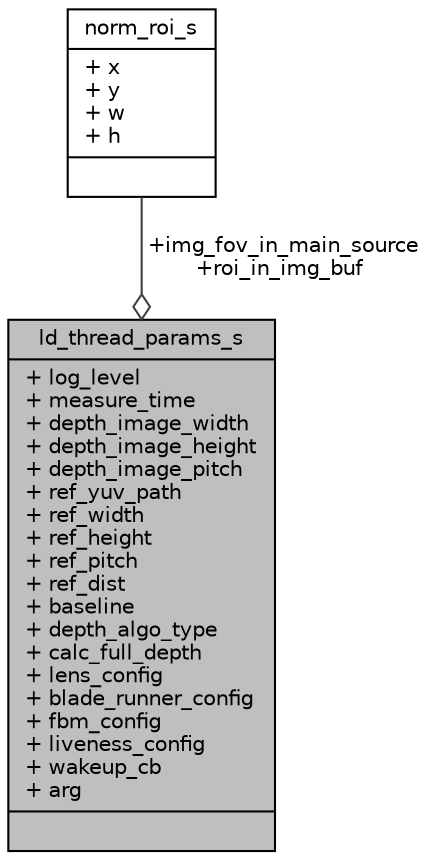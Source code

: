 digraph "ld_thread_params_s"
{
 // INTERACTIVE_SVG=YES
 // LATEX_PDF_SIZE
  bgcolor="transparent";
  edge [fontname="Helvetica",fontsize="10",labelfontname="Helvetica",labelfontsize="10"];
  node [fontname="Helvetica",fontsize="10",shape=record];
  Node1 [label="{ld_thread_params_s\n|+ log_level\l+ measure_time\l+ depth_image_width\l+ depth_image_height\l+ depth_image_pitch\l+ ref_yuv_path\l+ ref_width\l+ ref_height\l+ ref_pitch\l+ ref_dist\l+ baseline\l+ depth_algo_type\l+ calc_full_depth\l+ lens_config\l+ blade_runner_config\l+ fbm_config\l+ liveness_config\l+ wakeup_cb\l+ arg\l|}",height=0.2,width=0.4,color="black", fillcolor="grey75", style="filled", fontcolor="black",tooltip=" "];
  Node2 -> Node1 [color="grey25",fontsize="10",style="solid",label=" +img_fov_in_main_source\n+roi_in_img_buf" ,arrowhead="odiamond",fontname="Helvetica"];
  Node2 [label="{norm_roi_s\n|+ x\l+ y\l+ w\l+ h\l|}",height=0.2,width=0.4,color="black",URL="$de/d02/structnorm__roi__s.html",tooltip=" "];
}
